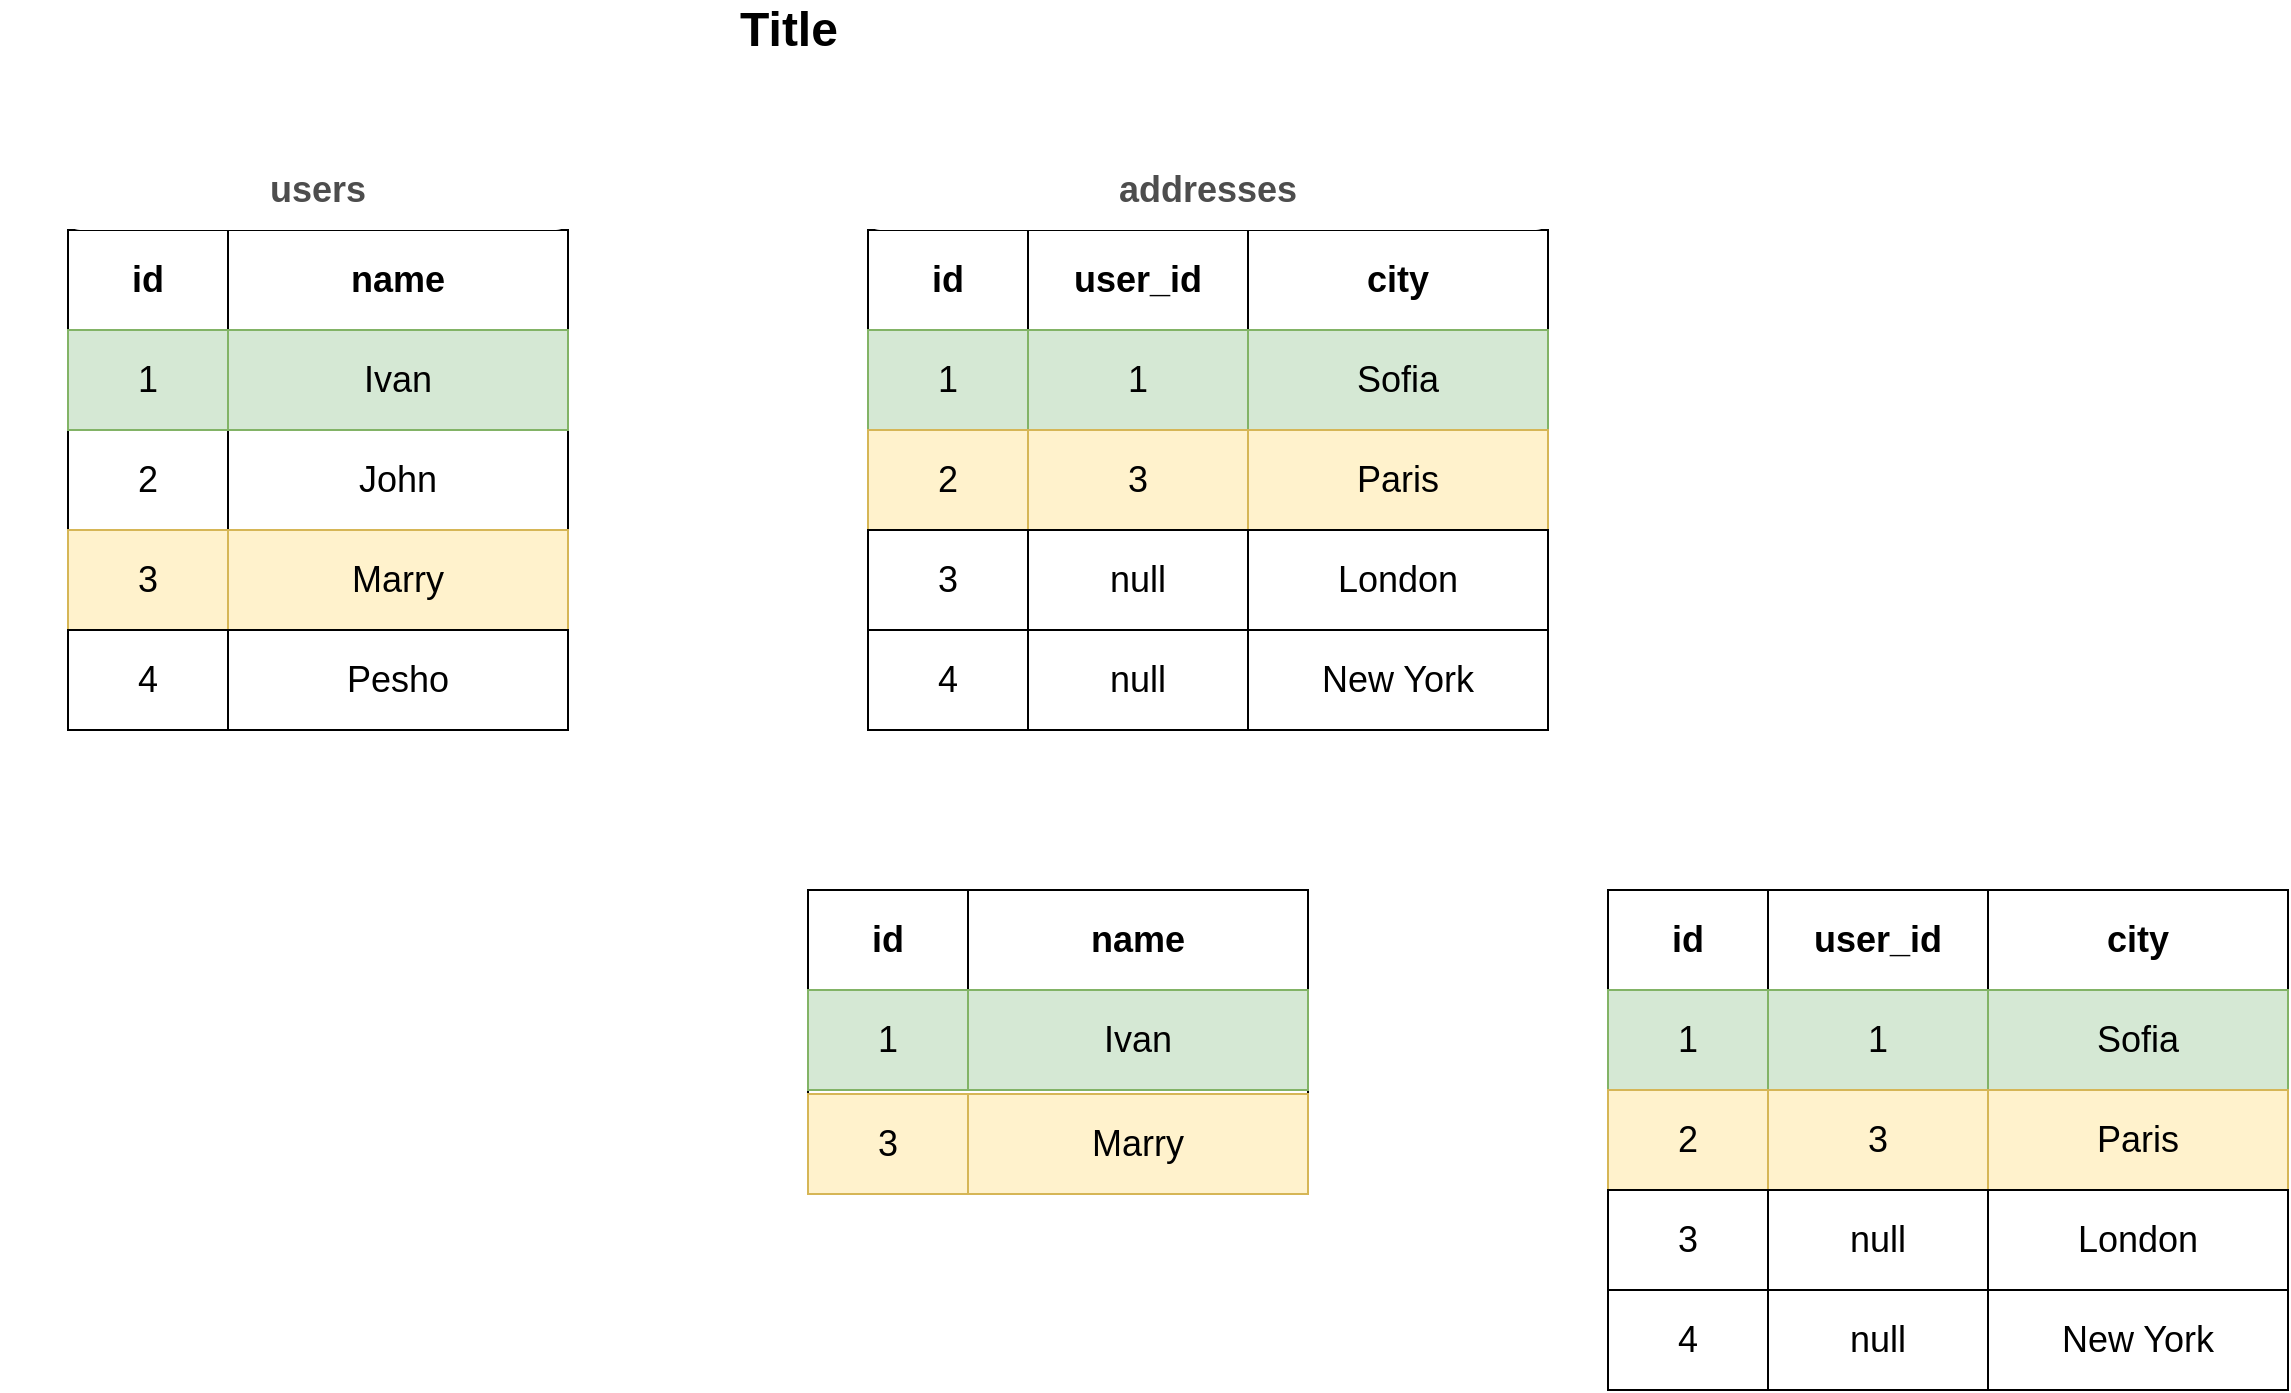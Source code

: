 <mxfile version="20.3.0" type="device"><diagram name="Page-1" id="bd83a815-5ea8-2e97-e5ec-87c9f400f2fa"><mxGraphModel dx="1422" dy="905" grid="0" gridSize="10" guides="1" tooltips="1" connect="1" arrows="1" fold="1" page="1" pageScale="1.5" pageWidth="1169" pageHeight="826" background="none" math="0" shadow="0"><root><mxCell id="0" style=";html=1;"/><mxCell id="1" style=";html=1;" parent="0"/><mxCell id="1516e18e63f93b96-3" value="Title" style="text;strokeColor=none;fillColor=none;html=1;fontSize=24;fontStyle=1;verticalAlign=middle;align=center;rounded=0;shadow=1;" parent="1" vertex="1"><mxGeometry x="290" y="10" width="780" height="20" as="geometry"/></mxCell><mxCell id="Zxper5ZjvVn6tDZx8Mcm-53" value="" style="group" vertex="1" connectable="0" parent="1"><mxGeometry x="720" y="120" width="340" height="250" as="geometry"/></mxCell><mxCell id="Zxper5ZjvVn6tDZx8Mcm-4" value="" style="rounded=0;whiteSpace=wrap;html=1;fontSize=18;" vertex="1" parent="Zxper5ZjvVn6tDZx8Mcm-53"><mxGeometry width="340" height="250" as="geometry"/></mxCell><mxCell id="Zxper5ZjvVn6tDZx8Mcm-8" value="" style="group" vertex="1" connectable="0" parent="Zxper5ZjvVn6tDZx8Mcm-53"><mxGeometry width="340" height="50" as="geometry"/></mxCell><mxCell id="Zxper5ZjvVn6tDZx8Mcm-5" value="&lt;b&gt;id&lt;/b&gt;" style="rounded=0;whiteSpace=wrap;html=1;fontSize=18;" vertex="1" parent="Zxper5ZjvVn6tDZx8Mcm-8"><mxGeometry width="80" height="50" as="geometry"/></mxCell><mxCell id="Zxper5ZjvVn6tDZx8Mcm-6" value="&lt;b&gt;user_id&lt;/b&gt;" style="rounded=0;whiteSpace=wrap;html=1;fontSize=18;" vertex="1" parent="Zxper5ZjvVn6tDZx8Mcm-8"><mxGeometry x="80" width="110" height="50" as="geometry"/></mxCell><mxCell id="Zxper5ZjvVn6tDZx8Mcm-7" value="&lt;b&gt;city&lt;/b&gt;" style="rounded=0;whiteSpace=wrap;html=1;fontSize=18;" vertex="1" parent="Zxper5ZjvVn6tDZx8Mcm-8"><mxGeometry x="190" width="150" height="50" as="geometry"/></mxCell><mxCell id="Zxper5ZjvVn6tDZx8Mcm-9" value="" style="group" vertex="1" connectable="0" parent="Zxper5ZjvVn6tDZx8Mcm-53"><mxGeometry y="50" width="340" height="50" as="geometry"/></mxCell><mxCell id="Zxper5ZjvVn6tDZx8Mcm-13" value="" style="group" vertex="1" connectable="0" parent="Zxper5ZjvVn6tDZx8Mcm-9"><mxGeometry width="340" height="50" as="geometry"/></mxCell><mxCell id="Zxper5ZjvVn6tDZx8Mcm-10" value="1" style="rounded=0;whiteSpace=wrap;html=1;fontSize=18;fillColor=#d5e8d4;strokeColor=#82b366;" vertex="1" parent="Zxper5ZjvVn6tDZx8Mcm-13"><mxGeometry width="80" height="50" as="geometry"/></mxCell><mxCell id="Zxper5ZjvVn6tDZx8Mcm-11" value="1" style="rounded=0;whiteSpace=wrap;html=1;fontSize=18;fillColor=#d5e8d4;strokeColor=#82b366;" vertex="1" parent="Zxper5ZjvVn6tDZx8Mcm-13"><mxGeometry x="80" width="110" height="50" as="geometry"/></mxCell><mxCell id="Zxper5ZjvVn6tDZx8Mcm-12" value="Sofia" style="rounded=0;whiteSpace=wrap;html=1;fontSize=18;fillColor=#d5e8d4;strokeColor=#82b366;" vertex="1" parent="Zxper5ZjvVn6tDZx8Mcm-13"><mxGeometry x="190" width="150" height="50" as="geometry"/></mxCell><mxCell id="Zxper5ZjvVn6tDZx8Mcm-14" value="" style="group;fillColor=#fff2cc;strokeColor=#d6b656;" vertex="1" connectable="0" parent="Zxper5ZjvVn6tDZx8Mcm-53"><mxGeometry y="100" width="340" height="50" as="geometry"/></mxCell><mxCell id="Zxper5ZjvVn6tDZx8Mcm-15" value="2" style="rounded=0;whiteSpace=wrap;html=1;fontSize=18;fillColor=#fff2cc;strokeColor=#d6b656;" vertex="1" parent="Zxper5ZjvVn6tDZx8Mcm-14"><mxGeometry width="80" height="50" as="geometry"/></mxCell><mxCell id="Zxper5ZjvVn6tDZx8Mcm-16" value="3" style="rounded=0;whiteSpace=wrap;html=1;fontSize=18;fillColor=#fff2cc;strokeColor=#d6b656;" vertex="1" parent="Zxper5ZjvVn6tDZx8Mcm-14"><mxGeometry x="80" width="110" height="50" as="geometry"/></mxCell><mxCell id="Zxper5ZjvVn6tDZx8Mcm-17" value="Paris" style="rounded=0;whiteSpace=wrap;html=1;fontSize=18;fillColor=#fff2cc;strokeColor=#d6b656;" vertex="1" parent="Zxper5ZjvVn6tDZx8Mcm-14"><mxGeometry x="190" width="150" height="50" as="geometry"/></mxCell><mxCell id="Zxper5ZjvVn6tDZx8Mcm-18" value="" style="group" vertex="1" connectable="0" parent="Zxper5ZjvVn6tDZx8Mcm-53"><mxGeometry y="150" width="340" height="50" as="geometry"/></mxCell><mxCell id="Zxper5ZjvVn6tDZx8Mcm-19" value="3" style="rounded=0;whiteSpace=wrap;html=1;fontSize=18;" vertex="1" parent="Zxper5ZjvVn6tDZx8Mcm-18"><mxGeometry width="80" height="50" as="geometry"/></mxCell><mxCell id="Zxper5ZjvVn6tDZx8Mcm-20" value="null" style="rounded=0;whiteSpace=wrap;html=1;fontSize=18;" vertex="1" parent="Zxper5ZjvVn6tDZx8Mcm-18"><mxGeometry x="80" width="110" height="50" as="geometry"/></mxCell><mxCell id="Zxper5ZjvVn6tDZx8Mcm-21" value="London" style="rounded=0;whiteSpace=wrap;html=1;fontSize=18;" vertex="1" parent="Zxper5ZjvVn6tDZx8Mcm-18"><mxGeometry x="190" width="150" height="50" as="geometry"/></mxCell><mxCell id="Zxper5ZjvVn6tDZx8Mcm-23" value="" style="group" vertex="1" connectable="0" parent="Zxper5ZjvVn6tDZx8Mcm-53"><mxGeometry y="200" width="340" height="50" as="geometry"/></mxCell><mxCell id="Zxper5ZjvVn6tDZx8Mcm-24" value="4" style="rounded=0;whiteSpace=wrap;html=1;fontSize=18;" vertex="1" parent="Zxper5ZjvVn6tDZx8Mcm-23"><mxGeometry width="80" height="50" as="geometry"/></mxCell><mxCell id="Zxper5ZjvVn6tDZx8Mcm-25" value="null" style="rounded=0;whiteSpace=wrap;html=1;fontSize=18;" vertex="1" parent="Zxper5ZjvVn6tDZx8Mcm-23"><mxGeometry x="80" width="110" height="50" as="geometry"/></mxCell><mxCell id="Zxper5ZjvVn6tDZx8Mcm-26" value="New York" style="rounded=0;whiteSpace=wrap;html=1;fontSize=18;" vertex="1" parent="Zxper5ZjvVn6tDZx8Mcm-23"><mxGeometry x="190" width="150" height="50" as="geometry"/></mxCell><mxCell id="Zxper5ZjvVn6tDZx8Mcm-54" value="" style="group" vertex="1" connectable="0" parent="1"><mxGeometry x="320" y="120" width="250" height="250" as="geometry"/></mxCell><mxCell id="Zxper5ZjvVn6tDZx8Mcm-27" value="" style="rounded=0;whiteSpace=wrap;html=1;fontSize=18;" vertex="1" parent="Zxper5ZjvVn6tDZx8Mcm-54"><mxGeometry width="250" height="250" as="geometry"/></mxCell><mxCell id="Zxper5ZjvVn6tDZx8Mcm-40" value="John" style="rounded=0;whiteSpace=wrap;html=1;fontSize=18;" vertex="1" parent="Zxper5ZjvVn6tDZx8Mcm-54"><mxGeometry x="80" y="100" width="170" height="50" as="geometry"/></mxCell><mxCell id="Zxper5ZjvVn6tDZx8Mcm-44" value="Marry" style="rounded=0;whiteSpace=wrap;html=1;fontSize=18;fillColor=#fff2cc;strokeColor=#d6b656;" vertex="1" parent="Zxper5ZjvVn6tDZx8Mcm-54"><mxGeometry x="80" y="150" width="170" height="50" as="geometry"/></mxCell><mxCell id="Zxper5ZjvVn6tDZx8Mcm-48" value="Pesho" style="rounded=0;whiteSpace=wrap;html=1;fontSize=18;" vertex="1" parent="Zxper5ZjvVn6tDZx8Mcm-54"><mxGeometry x="80" y="200" width="170" height="50" as="geometry"/></mxCell><mxCell id="Zxper5ZjvVn6tDZx8Mcm-31" value="&lt;b&gt;name&lt;/b&gt;" style="rounded=0;whiteSpace=wrap;html=1;fontSize=18;" vertex="1" parent="Zxper5ZjvVn6tDZx8Mcm-54"><mxGeometry x="80" width="170" height="50" as="geometry"/></mxCell><mxCell id="Zxper5ZjvVn6tDZx8Mcm-36" value="Ivan" style="rounded=0;whiteSpace=wrap;html=1;fontSize=18;fillColor=#d5e8d4;strokeColor=#82b366;" vertex="1" parent="Zxper5ZjvVn6tDZx8Mcm-54"><mxGeometry x="80" y="50" width="170" height="50" as="geometry"/></mxCell><mxCell id="Zxper5ZjvVn6tDZx8Mcm-38" value="2" style="rounded=0;whiteSpace=wrap;html=1;fontSize=18;" vertex="1" parent="Zxper5ZjvVn6tDZx8Mcm-54"><mxGeometry y="100" width="80" height="50" as="geometry"/></mxCell><mxCell id="Zxper5ZjvVn6tDZx8Mcm-42" value="3" style="rounded=0;whiteSpace=wrap;html=1;fontSize=18;fillColor=#fff2cc;strokeColor=#d6b656;" vertex="1" parent="Zxper5ZjvVn6tDZx8Mcm-54"><mxGeometry y="150" width="80" height="50" as="geometry"/></mxCell><mxCell id="Zxper5ZjvVn6tDZx8Mcm-46" value="4" style="rounded=0;whiteSpace=wrap;html=1;fontSize=18;" vertex="1" parent="Zxper5ZjvVn6tDZx8Mcm-54"><mxGeometry y="200" width="80" height="50" as="geometry"/></mxCell><mxCell id="Zxper5ZjvVn6tDZx8Mcm-29" value="&lt;b&gt;id&lt;/b&gt;" style="rounded=0;whiteSpace=wrap;html=1;fontSize=18;" vertex="1" parent="Zxper5ZjvVn6tDZx8Mcm-54"><mxGeometry width="80" height="50" as="geometry"/></mxCell><mxCell id="Zxper5ZjvVn6tDZx8Mcm-34" value="1" style="rounded=0;whiteSpace=wrap;html=1;fontSize=18;fillColor=#d5e8d4;strokeColor=#82b366;" vertex="1" parent="Zxper5ZjvVn6tDZx8Mcm-54"><mxGeometry y="50" width="80" height="50" as="geometry"/></mxCell><mxCell id="Zxper5ZjvVn6tDZx8Mcm-55" value="&lt;b&gt;&lt;font color=&quot;#4d4d4d&quot;&gt;users&lt;/font&gt;&lt;/b&gt;" style="rounded=1;whiteSpace=wrap;html=1;fontSize=18;strokeColor=none;" vertex="1" parent="1"><mxGeometry x="320" y="80" width="250" height="40" as="geometry"/></mxCell><mxCell id="Zxper5ZjvVn6tDZx8Mcm-57" value="&lt;b&gt;&lt;font color=&quot;#4d4d4d&quot;&gt;addresses&lt;/font&gt;&lt;/b&gt;" style="rounded=1;whiteSpace=wrap;html=1;fontSize=18;strokeColor=none;" vertex="1" parent="1"><mxGeometry x="720" y="80" width="340" height="40" as="geometry"/></mxCell><mxCell id="Zxper5ZjvVn6tDZx8Mcm-58" value="" style="group" vertex="1" connectable="0" parent="1"><mxGeometry x="1090" y="450" width="340" height="250" as="geometry"/></mxCell><mxCell id="Zxper5ZjvVn6tDZx8Mcm-59" value="" style="rounded=0;whiteSpace=wrap;html=1;fontSize=18;" vertex="1" parent="Zxper5ZjvVn6tDZx8Mcm-58"><mxGeometry width="340" height="250" as="geometry"/></mxCell><mxCell id="Zxper5ZjvVn6tDZx8Mcm-60" value="" style="group" vertex="1" connectable="0" parent="Zxper5ZjvVn6tDZx8Mcm-58"><mxGeometry width="340" height="50" as="geometry"/></mxCell><mxCell id="Zxper5ZjvVn6tDZx8Mcm-61" value="&lt;b&gt;id&lt;/b&gt;" style="rounded=0;whiteSpace=wrap;html=1;fontSize=18;" vertex="1" parent="Zxper5ZjvVn6tDZx8Mcm-60"><mxGeometry width="80" height="50" as="geometry"/></mxCell><mxCell id="Zxper5ZjvVn6tDZx8Mcm-62" value="&lt;b&gt;user_id&lt;/b&gt;" style="rounded=0;whiteSpace=wrap;html=1;fontSize=18;" vertex="1" parent="Zxper5ZjvVn6tDZx8Mcm-60"><mxGeometry x="80" width="110" height="50" as="geometry"/></mxCell><mxCell id="Zxper5ZjvVn6tDZx8Mcm-63" value="&lt;b&gt;city&lt;/b&gt;" style="rounded=0;whiteSpace=wrap;html=1;fontSize=18;" vertex="1" parent="Zxper5ZjvVn6tDZx8Mcm-60"><mxGeometry x="190" width="150" height="50" as="geometry"/></mxCell><mxCell id="Zxper5ZjvVn6tDZx8Mcm-64" value="" style="group" vertex="1" connectable="0" parent="Zxper5ZjvVn6tDZx8Mcm-58"><mxGeometry y="50" width="340" height="50" as="geometry"/></mxCell><mxCell id="Zxper5ZjvVn6tDZx8Mcm-65" value="" style="group" vertex="1" connectable="0" parent="Zxper5ZjvVn6tDZx8Mcm-64"><mxGeometry width="340" height="50" as="geometry"/></mxCell><mxCell id="Zxper5ZjvVn6tDZx8Mcm-66" value="1" style="rounded=0;whiteSpace=wrap;html=1;fontSize=18;fillColor=#d5e8d4;strokeColor=#82b366;" vertex="1" parent="Zxper5ZjvVn6tDZx8Mcm-65"><mxGeometry width="80" height="50" as="geometry"/></mxCell><mxCell id="Zxper5ZjvVn6tDZx8Mcm-67" value="1" style="rounded=0;whiteSpace=wrap;html=1;fontSize=18;fillColor=#d5e8d4;strokeColor=#82b366;" vertex="1" parent="Zxper5ZjvVn6tDZx8Mcm-65"><mxGeometry x="80" width="110" height="50" as="geometry"/></mxCell><mxCell id="Zxper5ZjvVn6tDZx8Mcm-68" value="Sofia" style="rounded=0;whiteSpace=wrap;html=1;fontSize=18;fillColor=#d5e8d4;strokeColor=#82b366;" vertex="1" parent="Zxper5ZjvVn6tDZx8Mcm-65"><mxGeometry x="190" width="150" height="50" as="geometry"/></mxCell><mxCell id="Zxper5ZjvVn6tDZx8Mcm-69" value="" style="group;fillColor=#fff2cc;strokeColor=#d6b656;" vertex="1" connectable="0" parent="Zxper5ZjvVn6tDZx8Mcm-58"><mxGeometry y="100" width="340" height="50" as="geometry"/></mxCell><mxCell id="Zxper5ZjvVn6tDZx8Mcm-70" value="2" style="rounded=0;whiteSpace=wrap;html=1;fontSize=18;fillColor=#fff2cc;strokeColor=#d6b656;" vertex="1" parent="Zxper5ZjvVn6tDZx8Mcm-69"><mxGeometry width="80" height="50" as="geometry"/></mxCell><mxCell id="Zxper5ZjvVn6tDZx8Mcm-71" value="3" style="rounded=0;whiteSpace=wrap;html=1;fontSize=18;fillColor=#fff2cc;strokeColor=#d6b656;" vertex="1" parent="Zxper5ZjvVn6tDZx8Mcm-69"><mxGeometry x="80" width="110" height="50" as="geometry"/></mxCell><mxCell id="Zxper5ZjvVn6tDZx8Mcm-72" value="Paris" style="rounded=0;whiteSpace=wrap;html=1;fontSize=18;fillColor=#fff2cc;strokeColor=#d6b656;" vertex="1" parent="Zxper5ZjvVn6tDZx8Mcm-69"><mxGeometry x="190" width="150" height="50" as="geometry"/></mxCell><mxCell id="Zxper5ZjvVn6tDZx8Mcm-73" value="" style="group" vertex="1" connectable="0" parent="Zxper5ZjvVn6tDZx8Mcm-58"><mxGeometry y="150" width="340" height="50" as="geometry"/></mxCell><mxCell id="Zxper5ZjvVn6tDZx8Mcm-74" value="3" style="rounded=0;whiteSpace=wrap;html=1;fontSize=18;" vertex="1" parent="Zxper5ZjvVn6tDZx8Mcm-73"><mxGeometry width="80" height="50" as="geometry"/></mxCell><mxCell id="Zxper5ZjvVn6tDZx8Mcm-75" value="null" style="rounded=0;whiteSpace=wrap;html=1;fontSize=18;" vertex="1" parent="Zxper5ZjvVn6tDZx8Mcm-73"><mxGeometry x="80" width="110" height="50" as="geometry"/></mxCell><mxCell id="Zxper5ZjvVn6tDZx8Mcm-76" value="London" style="rounded=0;whiteSpace=wrap;html=1;fontSize=18;" vertex="1" parent="Zxper5ZjvVn6tDZx8Mcm-73"><mxGeometry x="190" width="150" height="50" as="geometry"/></mxCell><mxCell id="Zxper5ZjvVn6tDZx8Mcm-77" value="" style="group" vertex="1" connectable="0" parent="Zxper5ZjvVn6tDZx8Mcm-58"><mxGeometry y="200" width="340" height="50" as="geometry"/></mxCell><mxCell id="Zxper5ZjvVn6tDZx8Mcm-78" value="4" style="rounded=0;whiteSpace=wrap;html=1;fontSize=18;" vertex="1" parent="Zxper5ZjvVn6tDZx8Mcm-77"><mxGeometry width="80" height="50" as="geometry"/></mxCell><mxCell id="Zxper5ZjvVn6tDZx8Mcm-79" value="null" style="rounded=0;whiteSpace=wrap;html=1;fontSize=18;" vertex="1" parent="Zxper5ZjvVn6tDZx8Mcm-77"><mxGeometry x="80" width="110" height="50" as="geometry"/></mxCell><mxCell id="Zxper5ZjvVn6tDZx8Mcm-80" value="New York" style="rounded=0;whiteSpace=wrap;html=1;fontSize=18;" vertex="1" parent="Zxper5ZjvVn6tDZx8Mcm-77"><mxGeometry x="190" width="150" height="50" as="geometry"/></mxCell><mxCell id="Zxper5ZjvVn6tDZx8Mcm-82" value="" style="rounded=0;whiteSpace=wrap;html=1;fontSize=18;container=0;" vertex="1" parent="1"><mxGeometry x="690" y="450" width="250" height="150" as="geometry"/></mxCell><mxCell id="Zxper5ZjvVn6tDZx8Mcm-84" value="Marry" style="rounded=0;whiteSpace=wrap;html=1;fontSize=18;fillColor=#fff2cc;strokeColor=#d6b656;container=0;" vertex="1" parent="1"><mxGeometry x="770" y="552" width="170" height="50" as="geometry"/></mxCell><mxCell id="Zxper5ZjvVn6tDZx8Mcm-86" value="&lt;b&gt;name&lt;/b&gt;" style="rounded=0;whiteSpace=wrap;html=1;fontSize=18;container=0;" vertex="1" parent="1"><mxGeometry x="770" y="450" width="170" height="50" as="geometry"/></mxCell><mxCell id="Zxper5ZjvVn6tDZx8Mcm-87" value="Ivan" style="rounded=0;whiteSpace=wrap;html=1;fontSize=18;fillColor=#d5e8d4;strokeColor=#82b366;container=0;" vertex="1" parent="1"><mxGeometry x="770" y="500" width="170" height="50" as="geometry"/></mxCell><mxCell id="Zxper5ZjvVn6tDZx8Mcm-89" value="3" style="rounded=0;whiteSpace=wrap;html=1;fontSize=18;fillColor=#fff2cc;strokeColor=#d6b656;container=0;" vertex="1" parent="1"><mxGeometry x="690" y="552" width="80" height="50" as="geometry"/></mxCell><mxCell id="Zxper5ZjvVn6tDZx8Mcm-91" value="&lt;b&gt;id&lt;/b&gt;" style="rounded=0;whiteSpace=wrap;html=1;fontSize=18;container=0;" vertex="1" parent="1"><mxGeometry x="690" y="450" width="80" height="50" as="geometry"/></mxCell><mxCell id="Zxper5ZjvVn6tDZx8Mcm-92" value="1" style="rounded=0;whiteSpace=wrap;html=1;fontSize=18;fillColor=#d5e8d4;strokeColor=#82b366;container=0;" vertex="1" parent="1"><mxGeometry x="690" y="500" width="80" height="50" as="geometry"/></mxCell></root></mxGraphModel></diagram></mxfile>